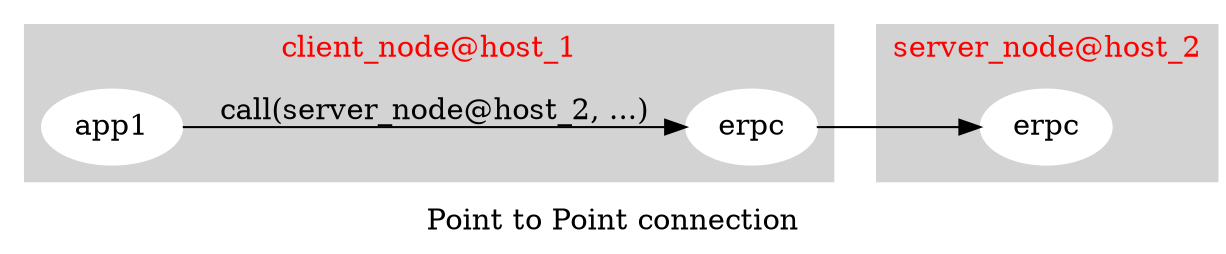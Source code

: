 digraph G {
        rankdir = LR;
	label = "Point to Point connection";
        subgraph cluster_0 {
		fontcolor = "red";
                label = "client_node@host_1" ;
                style = filled;
                color = lightgrey;
                node [style=filled,color=white];
                erpc_1 [label = "erpc"];
                app1 -> erpc_1 [label = "call(server_node@host_2, ...)"];
        }
        subgraph cluster_1 {
		fontcolor = "red";
                label = "server_node@host_2";
                style = filled;
                color = lightgrey;
                node [style=filled,color=white];
                erpc_2 [label = "erpc"];
        }
        erpc_1 -> erpc_2;
}
